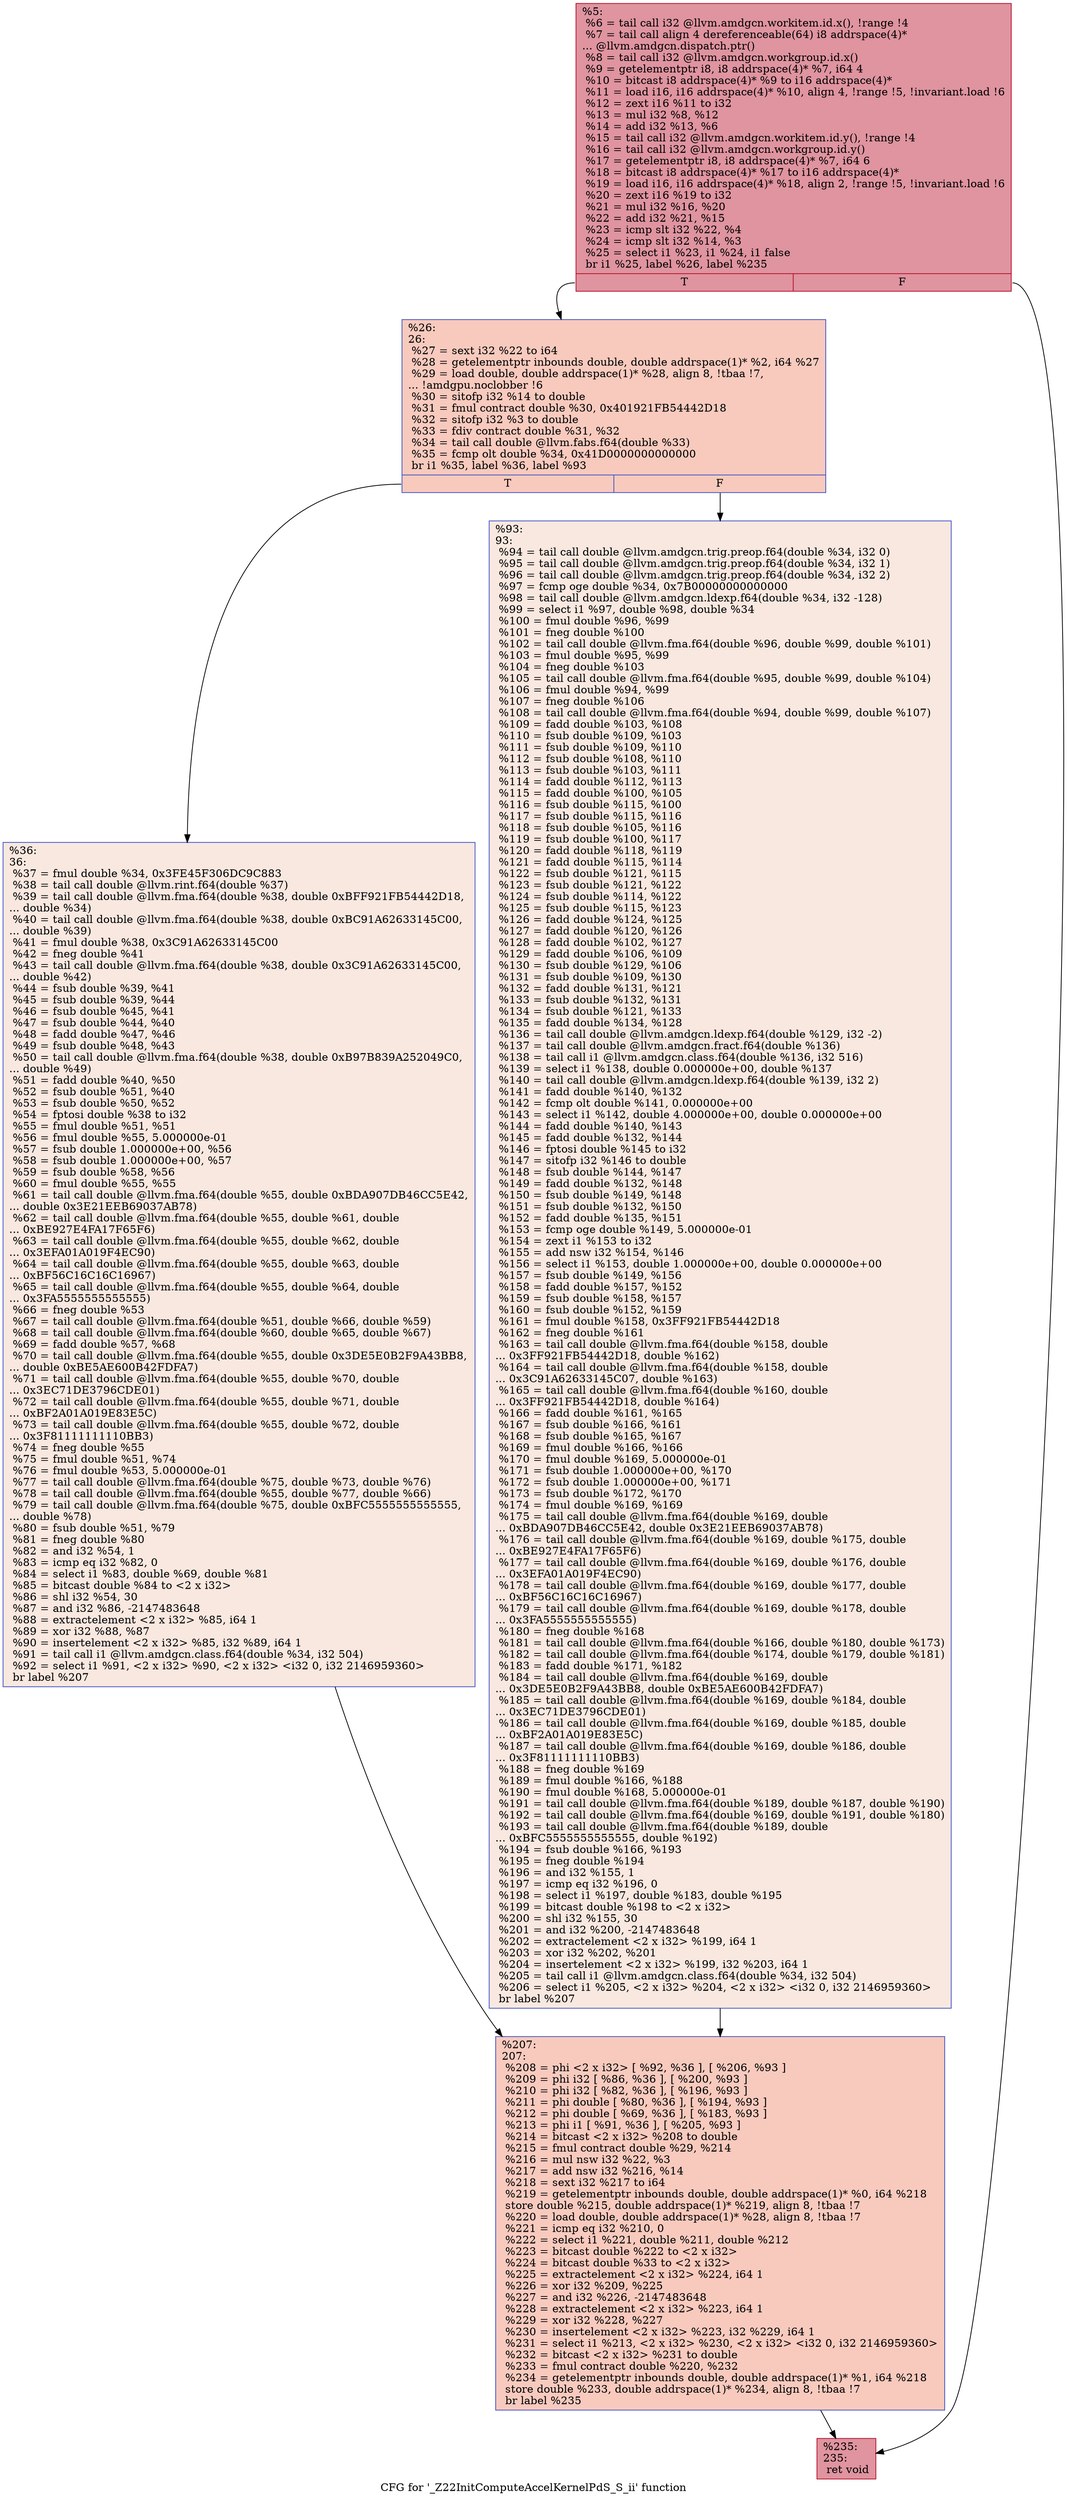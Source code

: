 digraph "CFG for '_Z22InitComputeAccelKernelPdS_S_ii' function" {
	label="CFG for '_Z22InitComputeAccelKernelPdS_S_ii' function";

	Node0x4f68ed0 [shape=record,color="#b70d28ff", style=filled, fillcolor="#b70d2870",label="{%5:\l  %6 = tail call i32 @llvm.amdgcn.workitem.id.x(), !range !4\l  %7 = tail call align 4 dereferenceable(64) i8 addrspace(4)*\l... @llvm.amdgcn.dispatch.ptr()\l  %8 = tail call i32 @llvm.amdgcn.workgroup.id.x()\l  %9 = getelementptr i8, i8 addrspace(4)* %7, i64 4\l  %10 = bitcast i8 addrspace(4)* %9 to i16 addrspace(4)*\l  %11 = load i16, i16 addrspace(4)* %10, align 4, !range !5, !invariant.load !6\l  %12 = zext i16 %11 to i32\l  %13 = mul i32 %8, %12\l  %14 = add i32 %13, %6\l  %15 = tail call i32 @llvm.amdgcn.workitem.id.y(), !range !4\l  %16 = tail call i32 @llvm.amdgcn.workgroup.id.y()\l  %17 = getelementptr i8, i8 addrspace(4)* %7, i64 6\l  %18 = bitcast i8 addrspace(4)* %17 to i16 addrspace(4)*\l  %19 = load i16, i16 addrspace(4)* %18, align 2, !range !5, !invariant.load !6\l  %20 = zext i16 %19 to i32\l  %21 = mul i32 %16, %20\l  %22 = add i32 %21, %15\l  %23 = icmp slt i32 %22, %4\l  %24 = icmp slt i32 %14, %3\l  %25 = select i1 %23, i1 %24, i1 false\l  br i1 %25, label %26, label %235\l|{<s0>T|<s1>F}}"];
	Node0x4f68ed0:s0 -> Node0x4f6c990;
	Node0x4f68ed0:s1 -> Node0x4f6ca20;
	Node0x4f6c990 [shape=record,color="#3d50c3ff", style=filled, fillcolor="#ef886b70",label="{%26:\l26:                                               \l  %27 = sext i32 %22 to i64\l  %28 = getelementptr inbounds double, double addrspace(1)* %2, i64 %27\l  %29 = load double, double addrspace(1)* %28, align 8, !tbaa !7,\l... !amdgpu.noclobber !6\l  %30 = sitofp i32 %14 to double\l  %31 = fmul contract double %30, 0x401921FB54442D18\l  %32 = sitofp i32 %3 to double\l  %33 = fdiv contract double %31, %32\l  %34 = tail call double @llvm.fabs.f64(double %33)\l  %35 = fcmp olt double %34, 0x41D0000000000000\l  br i1 %35, label %36, label %93\l|{<s0>T|<s1>F}}"];
	Node0x4f6c990:s0 -> Node0x4f6de70;
	Node0x4f6c990:s1 -> Node0x4f6df00;
	Node0x4f6de70 [shape=record,color="#3d50c3ff", style=filled, fillcolor="#f1ccb870",label="{%36:\l36:                                               \l  %37 = fmul double %34, 0x3FE45F306DC9C883\l  %38 = tail call double @llvm.rint.f64(double %37)\l  %39 = tail call double @llvm.fma.f64(double %38, double 0xBFF921FB54442D18,\l... double %34)\l  %40 = tail call double @llvm.fma.f64(double %38, double 0xBC91A62633145C00,\l... double %39)\l  %41 = fmul double %38, 0x3C91A62633145C00\l  %42 = fneg double %41\l  %43 = tail call double @llvm.fma.f64(double %38, double 0x3C91A62633145C00,\l... double %42)\l  %44 = fsub double %39, %41\l  %45 = fsub double %39, %44\l  %46 = fsub double %45, %41\l  %47 = fsub double %44, %40\l  %48 = fadd double %47, %46\l  %49 = fsub double %48, %43\l  %50 = tail call double @llvm.fma.f64(double %38, double 0xB97B839A252049C0,\l... double %49)\l  %51 = fadd double %40, %50\l  %52 = fsub double %51, %40\l  %53 = fsub double %50, %52\l  %54 = fptosi double %38 to i32\l  %55 = fmul double %51, %51\l  %56 = fmul double %55, 5.000000e-01\l  %57 = fsub double 1.000000e+00, %56\l  %58 = fsub double 1.000000e+00, %57\l  %59 = fsub double %58, %56\l  %60 = fmul double %55, %55\l  %61 = tail call double @llvm.fma.f64(double %55, double 0xBDA907DB46CC5E42,\l... double 0x3E21EEB69037AB78)\l  %62 = tail call double @llvm.fma.f64(double %55, double %61, double\l... 0xBE927E4FA17F65F6)\l  %63 = tail call double @llvm.fma.f64(double %55, double %62, double\l... 0x3EFA01A019F4EC90)\l  %64 = tail call double @llvm.fma.f64(double %55, double %63, double\l... 0xBF56C16C16C16967)\l  %65 = tail call double @llvm.fma.f64(double %55, double %64, double\l... 0x3FA5555555555555)\l  %66 = fneg double %53\l  %67 = tail call double @llvm.fma.f64(double %51, double %66, double %59)\l  %68 = tail call double @llvm.fma.f64(double %60, double %65, double %67)\l  %69 = fadd double %57, %68\l  %70 = tail call double @llvm.fma.f64(double %55, double 0x3DE5E0B2F9A43BB8,\l... double 0xBE5AE600B42FDFA7)\l  %71 = tail call double @llvm.fma.f64(double %55, double %70, double\l... 0x3EC71DE3796CDE01)\l  %72 = tail call double @llvm.fma.f64(double %55, double %71, double\l... 0xBF2A01A019E83E5C)\l  %73 = tail call double @llvm.fma.f64(double %55, double %72, double\l... 0x3F81111111110BB3)\l  %74 = fneg double %55\l  %75 = fmul double %51, %74\l  %76 = fmul double %53, 5.000000e-01\l  %77 = tail call double @llvm.fma.f64(double %75, double %73, double %76)\l  %78 = tail call double @llvm.fma.f64(double %55, double %77, double %66)\l  %79 = tail call double @llvm.fma.f64(double %75, double 0xBFC5555555555555,\l... double %78)\l  %80 = fsub double %51, %79\l  %81 = fneg double %80\l  %82 = and i32 %54, 1\l  %83 = icmp eq i32 %82, 0\l  %84 = select i1 %83, double %69, double %81\l  %85 = bitcast double %84 to \<2 x i32\>\l  %86 = shl i32 %54, 30\l  %87 = and i32 %86, -2147483648\l  %88 = extractelement \<2 x i32\> %85, i64 1\l  %89 = xor i32 %88, %87\l  %90 = insertelement \<2 x i32\> %85, i32 %89, i64 1\l  %91 = tail call i1 @llvm.amdgcn.class.f64(double %34, i32 504)\l  %92 = select i1 %91, \<2 x i32\> %90, \<2 x i32\> \<i32 0, i32 2146959360\>\l  br label %207\l}"];
	Node0x4f6de70 -> Node0x4f71e50;
	Node0x4f6df00 [shape=record,color="#3d50c3ff", style=filled, fillcolor="#f1ccb870",label="{%93:\l93:                                               \l  %94 = tail call double @llvm.amdgcn.trig.preop.f64(double %34, i32 0)\l  %95 = tail call double @llvm.amdgcn.trig.preop.f64(double %34, i32 1)\l  %96 = tail call double @llvm.amdgcn.trig.preop.f64(double %34, i32 2)\l  %97 = fcmp oge double %34, 0x7B00000000000000\l  %98 = tail call double @llvm.amdgcn.ldexp.f64(double %34, i32 -128)\l  %99 = select i1 %97, double %98, double %34\l  %100 = fmul double %96, %99\l  %101 = fneg double %100\l  %102 = tail call double @llvm.fma.f64(double %96, double %99, double %101)\l  %103 = fmul double %95, %99\l  %104 = fneg double %103\l  %105 = tail call double @llvm.fma.f64(double %95, double %99, double %104)\l  %106 = fmul double %94, %99\l  %107 = fneg double %106\l  %108 = tail call double @llvm.fma.f64(double %94, double %99, double %107)\l  %109 = fadd double %103, %108\l  %110 = fsub double %109, %103\l  %111 = fsub double %109, %110\l  %112 = fsub double %108, %110\l  %113 = fsub double %103, %111\l  %114 = fadd double %112, %113\l  %115 = fadd double %100, %105\l  %116 = fsub double %115, %100\l  %117 = fsub double %115, %116\l  %118 = fsub double %105, %116\l  %119 = fsub double %100, %117\l  %120 = fadd double %118, %119\l  %121 = fadd double %115, %114\l  %122 = fsub double %121, %115\l  %123 = fsub double %121, %122\l  %124 = fsub double %114, %122\l  %125 = fsub double %115, %123\l  %126 = fadd double %124, %125\l  %127 = fadd double %120, %126\l  %128 = fadd double %102, %127\l  %129 = fadd double %106, %109\l  %130 = fsub double %129, %106\l  %131 = fsub double %109, %130\l  %132 = fadd double %131, %121\l  %133 = fsub double %132, %131\l  %134 = fsub double %121, %133\l  %135 = fadd double %134, %128\l  %136 = tail call double @llvm.amdgcn.ldexp.f64(double %129, i32 -2)\l  %137 = tail call double @llvm.amdgcn.fract.f64(double %136)\l  %138 = tail call i1 @llvm.amdgcn.class.f64(double %136, i32 516)\l  %139 = select i1 %138, double 0.000000e+00, double %137\l  %140 = tail call double @llvm.amdgcn.ldexp.f64(double %139, i32 2)\l  %141 = fadd double %140, %132\l  %142 = fcmp olt double %141, 0.000000e+00\l  %143 = select i1 %142, double 4.000000e+00, double 0.000000e+00\l  %144 = fadd double %140, %143\l  %145 = fadd double %132, %144\l  %146 = fptosi double %145 to i32\l  %147 = sitofp i32 %146 to double\l  %148 = fsub double %144, %147\l  %149 = fadd double %132, %148\l  %150 = fsub double %149, %148\l  %151 = fsub double %132, %150\l  %152 = fadd double %135, %151\l  %153 = fcmp oge double %149, 5.000000e-01\l  %154 = zext i1 %153 to i32\l  %155 = add nsw i32 %154, %146\l  %156 = select i1 %153, double 1.000000e+00, double 0.000000e+00\l  %157 = fsub double %149, %156\l  %158 = fadd double %157, %152\l  %159 = fsub double %158, %157\l  %160 = fsub double %152, %159\l  %161 = fmul double %158, 0x3FF921FB54442D18\l  %162 = fneg double %161\l  %163 = tail call double @llvm.fma.f64(double %158, double\l... 0x3FF921FB54442D18, double %162)\l  %164 = tail call double @llvm.fma.f64(double %158, double\l... 0x3C91A62633145C07, double %163)\l  %165 = tail call double @llvm.fma.f64(double %160, double\l... 0x3FF921FB54442D18, double %164)\l  %166 = fadd double %161, %165\l  %167 = fsub double %166, %161\l  %168 = fsub double %165, %167\l  %169 = fmul double %166, %166\l  %170 = fmul double %169, 5.000000e-01\l  %171 = fsub double 1.000000e+00, %170\l  %172 = fsub double 1.000000e+00, %171\l  %173 = fsub double %172, %170\l  %174 = fmul double %169, %169\l  %175 = tail call double @llvm.fma.f64(double %169, double\l... 0xBDA907DB46CC5E42, double 0x3E21EEB69037AB78)\l  %176 = tail call double @llvm.fma.f64(double %169, double %175, double\l... 0xBE927E4FA17F65F6)\l  %177 = tail call double @llvm.fma.f64(double %169, double %176, double\l... 0x3EFA01A019F4EC90)\l  %178 = tail call double @llvm.fma.f64(double %169, double %177, double\l... 0xBF56C16C16C16967)\l  %179 = tail call double @llvm.fma.f64(double %169, double %178, double\l... 0x3FA5555555555555)\l  %180 = fneg double %168\l  %181 = tail call double @llvm.fma.f64(double %166, double %180, double %173)\l  %182 = tail call double @llvm.fma.f64(double %174, double %179, double %181)\l  %183 = fadd double %171, %182\l  %184 = tail call double @llvm.fma.f64(double %169, double\l... 0x3DE5E0B2F9A43BB8, double 0xBE5AE600B42FDFA7)\l  %185 = tail call double @llvm.fma.f64(double %169, double %184, double\l... 0x3EC71DE3796CDE01)\l  %186 = tail call double @llvm.fma.f64(double %169, double %185, double\l... 0xBF2A01A019E83E5C)\l  %187 = tail call double @llvm.fma.f64(double %169, double %186, double\l... 0x3F81111111110BB3)\l  %188 = fneg double %169\l  %189 = fmul double %166, %188\l  %190 = fmul double %168, 5.000000e-01\l  %191 = tail call double @llvm.fma.f64(double %189, double %187, double %190)\l  %192 = tail call double @llvm.fma.f64(double %169, double %191, double %180)\l  %193 = tail call double @llvm.fma.f64(double %189, double\l... 0xBFC5555555555555, double %192)\l  %194 = fsub double %166, %193\l  %195 = fneg double %194\l  %196 = and i32 %155, 1\l  %197 = icmp eq i32 %196, 0\l  %198 = select i1 %197, double %183, double %195\l  %199 = bitcast double %198 to \<2 x i32\>\l  %200 = shl i32 %155, 30\l  %201 = and i32 %200, -2147483648\l  %202 = extractelement \<2 x i32\> %199, i64 1\l  %203 = xor i32 %202, %201\l  %204 = insertelement \<2 x i32\> %199, i32 %203, i64 1\l  %205 = tail call i1 @llvm.amdgcn.class.f64(double %34, i32 504)\l  %206 = select i1 %205, \<2 x i32\> %204, \<2 x i32\> \<i32 0, i32 2146959360\>\l  br label %207\l}"];
	Node0x4f6df00 -> Node0x4f71e50;
	Node0x4f71e50 [shape=record,color="#3d50c3ff", style=filled, fillcolor="#ef886b70",label="{%207:\l207:                                              \l  %208 = phi \<2 x i32\> [ %92, %36 ], [ %206, %93 ]\l  %209 = phi i32 [ %86, %36 ], [ %200, %93 ]\l  %210 = phi i32 [ %82, %36 ], [ %196, %93 ]\l  %211 = phi double [ %80, %36 ], [ %194, %93 ]\l  %212 = phi double [ %69, %36 ], [ %183, %93 ]\l  %213 = phi i1 [ %91, %36 ], [ %205, %93 ]\l  %214 = bitcast \<2 x i32\> %208 to double\l  %215 = fmul contract double %29, %214\l  %216 = mul nsw i32 %22, %3\l  %217 = add nsw i32 %216, %14\l  %218 = sext i32 %217 to i64\l  %219 = getelementptr inbounds double, double addrspace(1)* %0, i64 %218\l  store double %215, double addrspace(1)* %219, align 8, !tbaa !7\l  %220 = load double, double addrspace(1)* %28, align 8, !tbaa !7\l  %221 = icmp eq i32 %210, 0\l  %222 = select i1 %221, double %211, double %212\l  %223 = bitcast double %222 to \<2 x i32\>\l  %224 = bitcast double %33 to \<2 x i32\>\l  %225 = extractelement \<2 x i32\> %224, i64 1\l  %226 = xor i32 %209, %225\l  %227 = and i32 %226, -2147483648\l  %228 = extractelement \<2 x i32\> %223, i64 1\l  %229 = xor i32 %228, %227\l  %230 = insertelement \<2 x i32\> %223, i32 %229, i64 1\l  %231 = select i1 %213, \<2 x i32\> %230, \<2 x i32\> \<i32 0, i32 2146959360\>\l  %232 = bitcast \<2 x i32\> %231 to double\l  %233 = fmul contract double %220, %232\l  %234 = getelementptr inbounds double, double addrspace(1)* %1, i64 %218\l  store double %233, double addrspace(1)* %234, align 8, !tbaa !7\l  br label %235\l}"];
	Node0x4f71e50 -> Node0x4f6ca20;
	Node0x4f6ca20 [shape=record,color="#b70d28ff", style=filled, fillcolor="#b70d2870",label="{%235:\l235:                                              \l  ret void\l}"];
}
